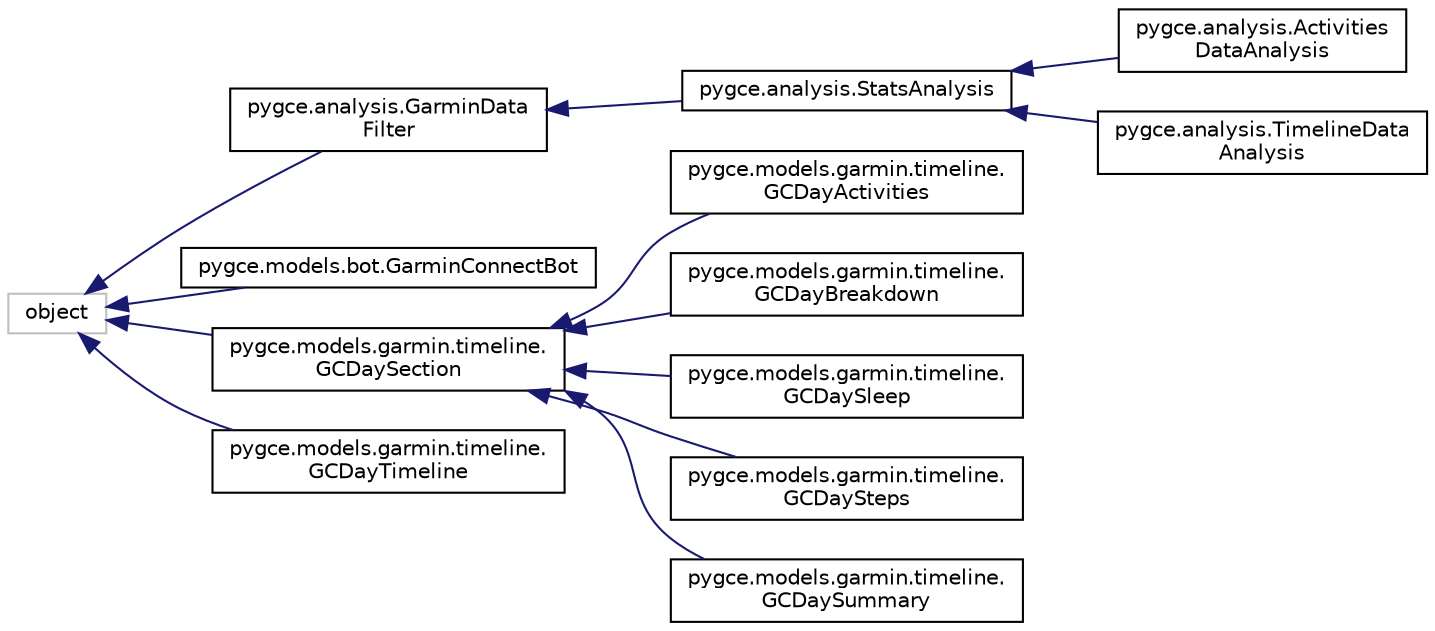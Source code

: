 digraph "Graphical Class Hierarchy"
{
  edge [fontname="Helvetica",fontsize="10",labelfontname="Helvetica",labelfontsize="10"];
  node [fontname="Helvetica",fontsize="10",shape=record];
  rankdir="LR";
  Node1 [label="object",height=0.2,width=0.4,color="grey75", fillcolor="white", style="filled"];
  Node1 -> Node2 [dir="back",color="midnightblue",fontsize="10",style="solid",fontname="Helvetica"];
  Node2 [label="pygce.analysis.GarminData\lFilter",height=0.2,width=0.4,color="black", fillcolor="white", style="filled",URL="$classpygce_1_1analysis_1_1_garmin_data_filter.html"];
  Node2 -> Node3 [dir="back",color="midnightblue",fontsize="10",style="solid",fontname="Helvetica"];
  Node3 [label="pygce.analysis.StatsAnalysis",height=0.2,width=0.4,color="black", fillcolor="white", style="filled",URL="$classpygce_1_1analysis_1_1_stats_analysis.html"];
  Node3 -> Node4 [dir="back",color="midnightblue",fontsize="10",style="solid",fontname="Helvetica"];
  Node4 [label="pygce.analysis.Activities\lDataAnalysis",height=0.2,width=0.4,color="black", fillcolor="white", style="filled",URL="$classpygce_1_1analysis_1_1_activities_data_analysis.html"];
  Node3 -> Node5 [dir="back",color="midnightblue",fontsize="10",style="solid",fontname="Helvetica"];
  Node5 [label="pygce.analysis.TimelineData\lAnalysis",height=0.2,width=0.4,color="black", fillcolor="white", style="filled",URL="$classpygce_1_1analysis_1_1_timeline_data_analysis.html"];
  Node1 -> Node6 [dir="back",color="midnightblue",fontsize="10",style="solid",fontname="Helvetica"];
  Node6 [label="pygce.models.bot.GarminConnectBot",height=0.2,width=0.4,color="black", fillcolor="white", style="filled",URL="$classpygce_1_1models_1_1bot_1_1_garmin_connect_bot.html"];
  Node1 -> Node7 [dir="back",color="midnightblue",fontsize="10",style="solid",fontname="Helvetica"];
  Node7 [label="pygce.models.garmin.timeline.\lGCDaySection",height=0.2,width=0.4,color="black", fillcolor="white", style="filled",URL="$classpygce_1_1models_1_1garmin_1_1timeline_1_1_g_c_day_section.html"];
  Node7 -> Node8 [dir="back",color="midnightblue",fontsize="10",style="solid",fontname="Helvetica"];
  Node8 [label="pygce.models.garmin.timeline.\lGCDayActivities",height=0.2,width=0.4,color="black", fillcolor="white", style="filled",URL="$classpygce_1_1models_1_1garmin_1_1timeline_1_1_g_c_day_activities.html"];
  Node7 -> Node9 [dir="back",color="midnightblue",fontsize="10",style="solid",fontname="Helvetica"];
  Node9 [label="pygce.models.garmin.timeline.\lGCDayBreakdown",height=0.2,width=0.4,color="black", fillcolor="white", style="filled",URL="$classpygce_1_1models_1_1garmin_1_1timeline_1_1_g_c_day_breakdown.html"];
  Node7 -> Node10 [dir="back",color="midnightblue",fontsize="10",style="solid",fontname="Helvetica"];
  Node10 [label="pygce.models.garmin.timeline.\lGCDaySleep",height=0.2,width=0.4,color="black", fillcolor="white", style="filled",URL="$classpygce_1_1models_1_1garmin_1_1timeline_1_1_g_c_day_sleep.html"];
  Node7 -> Node11 [dir="back",color="midnightblue",fontsize="10",style="solid",fontname="Helvetica"];
  Node11 [label="pygce.models.garmin.timeline.\lGCDaySteps",height=0.2,width=0.4,color="black", fillcolor="white", style="filled",URL="$classpygce_1_1models_1_1garmin_1_1timeline_1_1_g_c_day_steps.html"];
  Node7 -> Node12 [dir="back",color="midnightblue",fontsize="10",style="solid",fontname="Helvetica"];
  Node12 [label="pygce.models.garmin.timeline.\lGCDaySummary",height=0.2,width=0.4,color="black", fillcolor="white", style="filled",URL="$classpygce_1_1models_1_1garmin_1_1timeline_1_1_g_c_day_summary.html"];
  Node1 -> Node13 [dir="back",color="midnightblue",fontsize="10",style="solid",fontname="Helvetica"];
  Node13 [label="pygce.models.garmin.timeline.\lGCDayTimeline",height=0.2,width=0.4,color="black", fillcolor="white", style="filled",URL="$classpygce_1_1models_1_1garmin_1_1timeline_1_1_g_c_day_timeline.html"];
}
